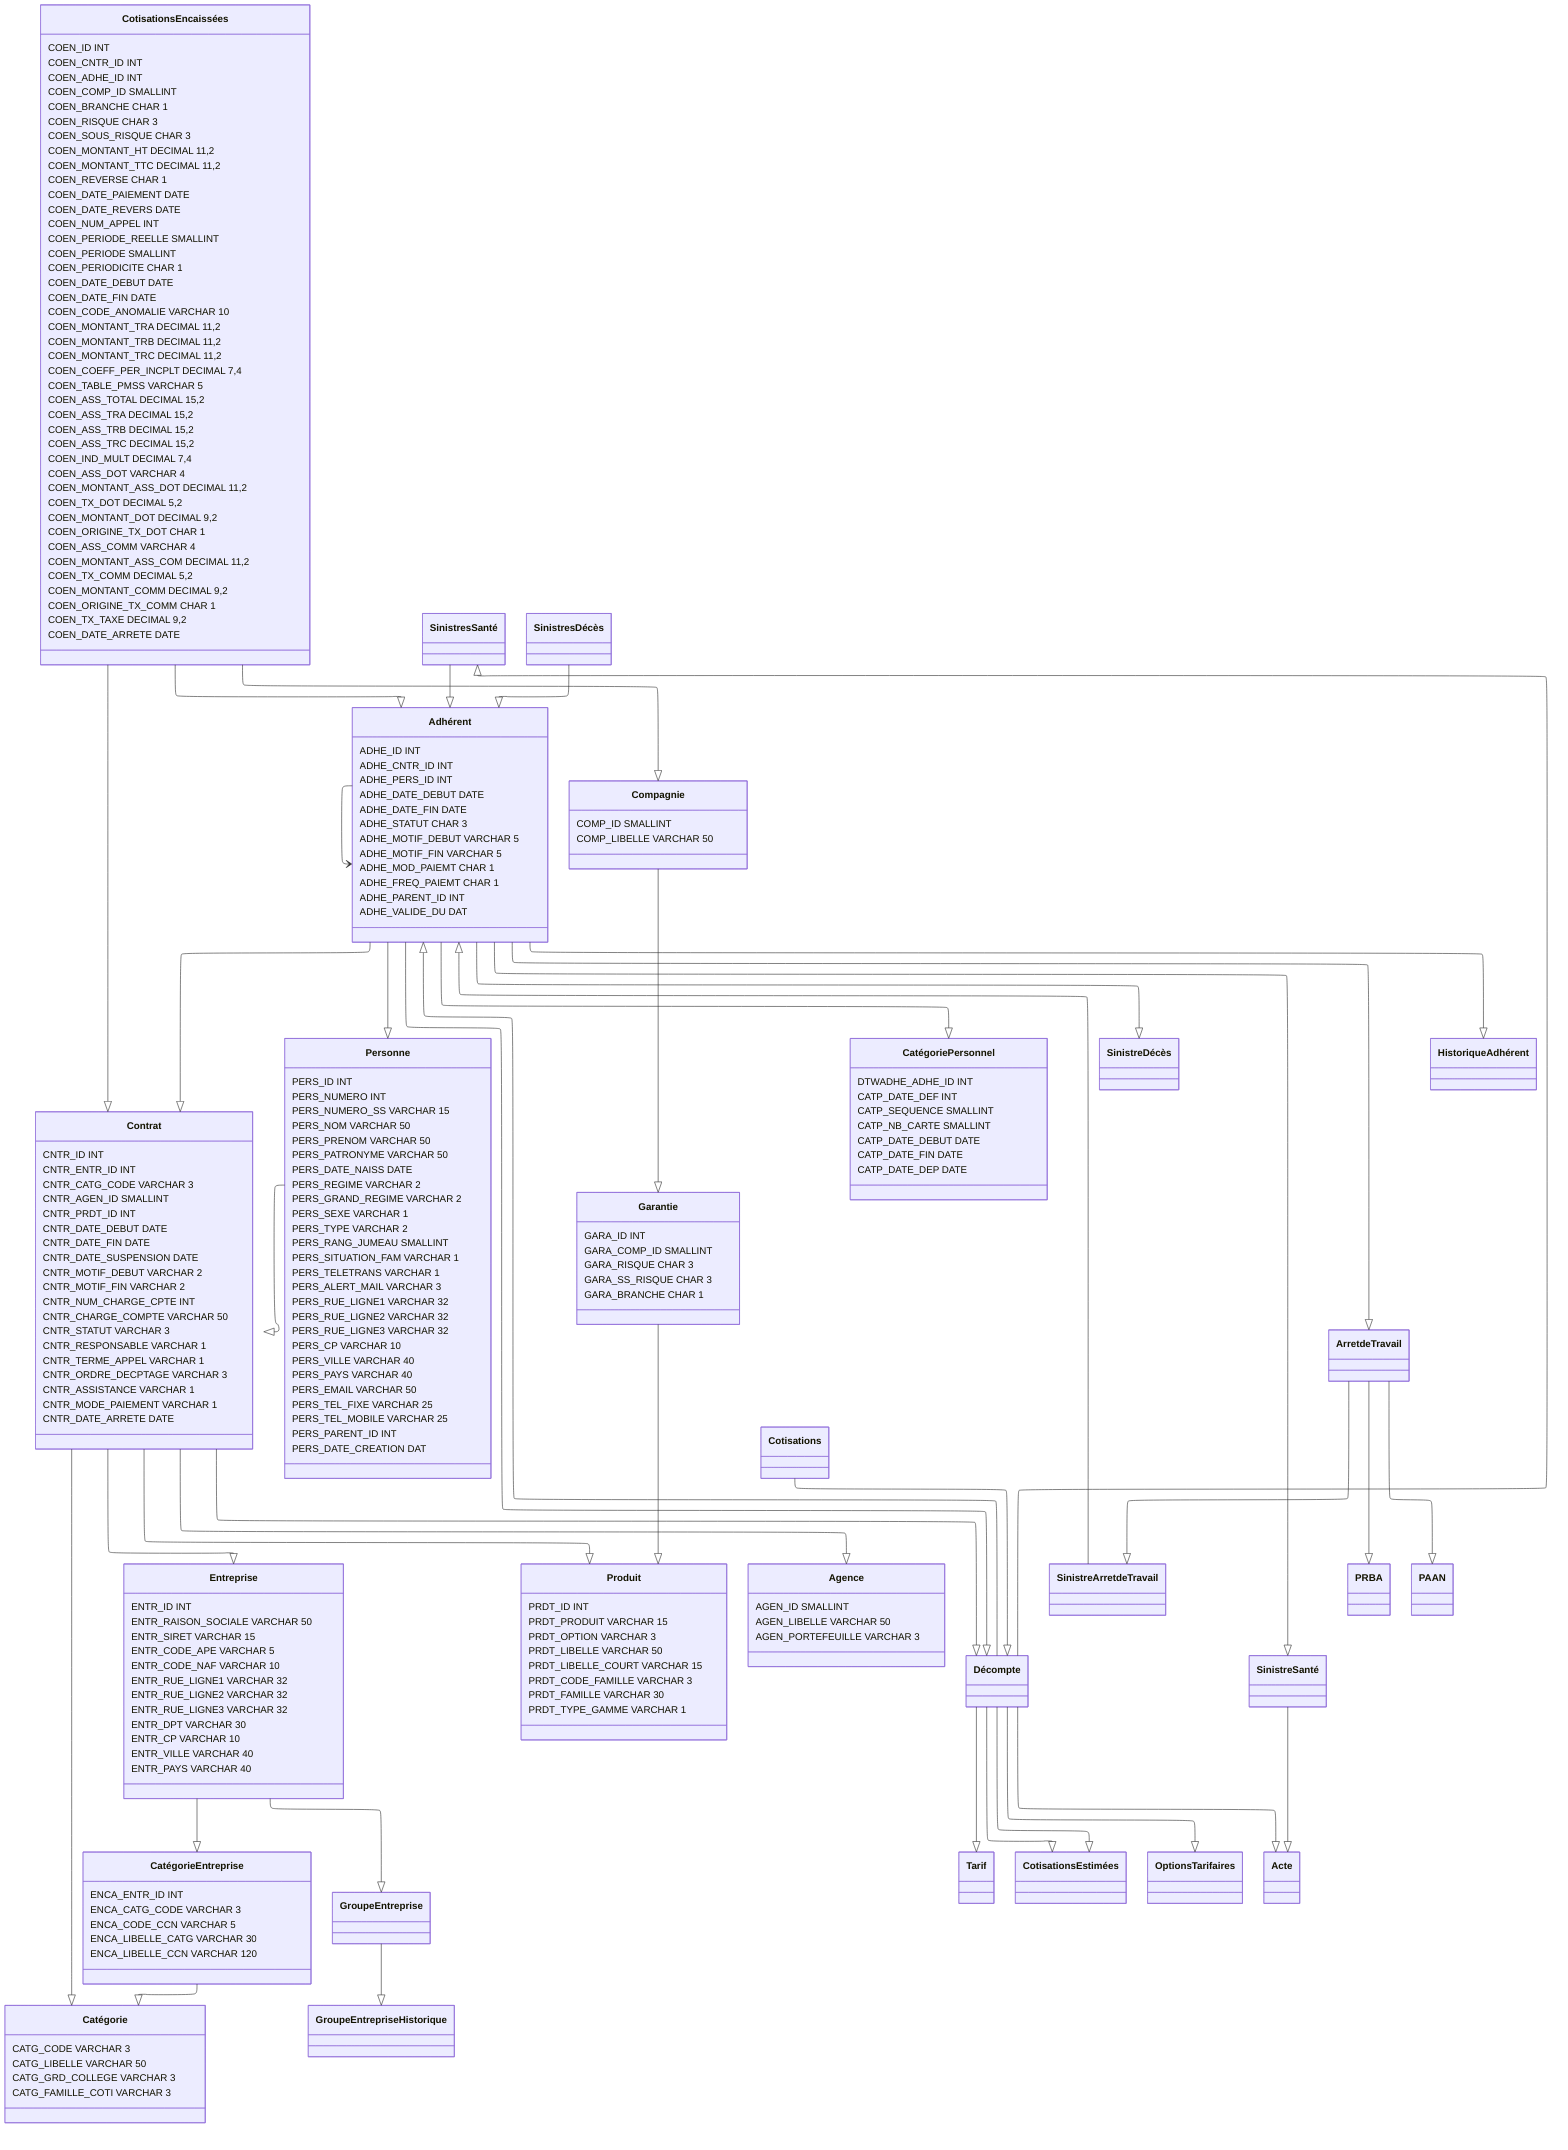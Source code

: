 ---
    config:
        layout: elk
---
classDiagram
    Contrat --|>  Entreprise
    Entreprise --|> Catégorie Entreprise
    Catégorie Entreprise --|> Catégorie
    Entreprise --|> Groupe Entreprise
    Groupe Entreprise --|> Groupe Entreprise Historique
    Contrat --|> Produit
    Contrat --|> Catégorie
    Contrat --|> Agence
    Cotisations Encaissées --|> Adhérent
    Cotisations Encaissées --|> Compagnie
    Cotisations Encaissées --|> Contrat
    Adhérent --> Adhérent
    Adhérent --|> Personne
    Personne --|> Personne
    Adhérent --|> Contrat
    Adhérent --|> Décompte
    Compagnie --|> Garantie
    Garantie --|> Produit
    Contrat --|> Décompte
    Décompte --|> Tarif
    Cotisations --|> Décompte
    Décompte --|> Cotisations Estimées
    Décompte --|> Options Tarifaires
    Décompte --|> Sinistres Santé
    Sinistres Santé --|> Adhérent
    Sinistres Décès --|> Adhérent
    Sinistre Arret de Travail --|> Adhérent
    Décompte --|> Acte
    Décompte --|> Adhérent
    Décompte --|> CotisationsEstimées
    Adhérent --|> CatégoriePersonnel
    Adhérent --|> SinistreDécès
    Adhérent --|> SinistreSanté
    SinistreSanté --|> Acte
    Adhérent --|> Arret de Travail 
    Arret de Travail --|> PRBA
    Arret de Travail --|> PAAN
    Arret de Travail --|> Sinistre Arret de Travail
    Adhérent --|> Historique Adhérent
    
    
    class  Entreprise{
        ENTR_ID INT
        ENTR_RAISON_SOCIALE VARCHAR 50 
        ENTR_SIRET VARCHAR 15 
        ENTR_CODE_APE VARCHAR 5 
        ENTR_CODE_NAF VARCHAR 10 
        ENTR_RUE_LIGNE1 VARCHAR 32 
        ENTR_RUE_LIGNE2 VARCHAR 32 
        ENTR_RUE_LIGNE3 VARCHAR 32 
        ENTR_DPT VARCHAR 30 
        ENTR_CP VARCHAR 10 
        ENTR_VILLE VARCHAR 40 
        ENTR_PAYS VARCHAR 40 
    }
    class  Catégorie Entreprise{
        ENCA_ENTR_ID INT
        ENCA_CATG_CODE VARCHAR 3 
        ENCA_CODE_CCN VARCHAR 5 
        ENCA_LIBELLE_CATG VARCHAR 30 
        ENCA_LIBELLE_CCN VARCHAR 120 
    }
    class Contrat {
        CNTR_ID INT
        CNTR_ENTR_ID INT
        CNTR_CATG_CODE VARCHAR 3 
        CNTR_AGEN_ID SMALLINT
        CNTR_PRDT_ID INT
        CNTR_DATE_DEBUT DATE
        CNTR_DATE_FIN DATE
        CNTR_DATE_SUSPENSION DATE
        CNTR_MOTIF_DEBUT VARCHAR 2 
        CNTR_MOTIF_FIN VARCHAR 2 
        CNTR_NUM_CHARGE_CPTE INT
        CNTR_CHARGE_COMPTE VARCHAR 50 
        CNTR_STATUT VARCHAR 3 
        CNTR_RESPONSABLE VARCHAR 1 
        CNTR_TERME_APPEL VARCHAR 1 
        CNTR_ORDRE_DECPTAGE VARCHAR 3 
        CNTR_ASSISTANCE VARCHAR 1 
        CNTR_MODE_PAIEMENT VARCHAR 1 
        CNTR_DATE_ARRETE DATE
    }
    class Cotisations Encaissées {
        COEN_ID INT
        COEN_CNTR_ID INT
        COEN_ADHE_ID INT
        COEN_COMP_ID SMALLINT
        COEN_BRANCHE CHAR 1 
        COEN_RISQUE CHAR 3 
        COEN_SOUS_RISQUE CHAR 3 
        COEN_MONTANT_HT DECIMAL 11,2 
        COEN_MONTANT_TTC DECIMAL 11,2 
        COEN_REVERSE CHAR 1 
        COEN_DATE_PAIEMENT DATE
        COEN_DATE_REVERS DATE
        COEN_NUM_APPEL INT
        COEN_PERIODE_REELLE SMALLINT
        COEN_PERIODE SMALLINT
        COEN_PERIODICITE CHAR 1 
        COEN_DATE_DEBUT DATE
        COEN_DATE_FIN DATE
        COEN_CODE_ANOMALIE VARCHAR 10 
        COEN_MONTANT_TRA DECIMAL 11,2 
        COEN_MONTANT_TRB DECIMAL 11,2 
        COEN_MONTANT_TRC DECIMAL 11,2 
        COEN_COEFF_PER_INCPLT DECIMAL 7,4 
        COEN_TABLE_PMSS VARCHAR 5 
        COEN_ASS_TOTAL DECIMAL 15,2 
        COEN_ASS_TRA DECIMAL 15,2 
        COEN_ASS_TRB DECIMAL 15,2 
        COEN_ASS_TRC DECIMAL 15,2 
        COEN_IND_MULT DECIMAL 7,4 
        COEN_ASS_DOT VARCHAR 4 
        COEN_MONTANT_ASS_DOT DECIMAL 11,2 
        COEN_TX_DOT DECIMAL 5,2 
        COEN_MONTANT_DOT DECIMAL 9,2 
        COEN_ORIGINE_TX_DOT CHAR 1 
        COEN_ASS_COMM VARCHAR 4 
        COEN_MONTANT_ASS_COM DECIMAL 11,2 
        COEN_TX_COMM DECIMAL 5,2 
        COEN_MONTANT_COMM DECIMAL 9,2 
        COEN_ORIGINE_TX_COMM CHAR 1 
        COEN_TX_TAXE DECIMAL 9,2 
        COEN_DATE_ARRETE DATE
    }
    class Adhérent{
        ADHE_ID INT
        ADHE_CNTR_ID INT
        ADHE_PERS_ID INT
        ADHE_DATE_DEBUT DATE
        ADHE_DATE_FIN DATE
        ADHE_STATUT CHAR 3 
        ADHE_MOTIF_DEBUT VARCHAR 5 
        ADHE_MOTIF_FIN VARCHAR 5 
        ADHE_MOD_PAIEMT CHAR 1 
        ADHE_FREQ_PAIEMT CHAR 1 
        ADHE_PARENT_ID INT
        ADHE_VALIDE_DU DAT
    }
    class Personne{
        PERS_ID INT
        PERS_NUMERO INT
        PERS_NUMERO_SS VARCHAR 15 
        PERS_NOM VARCHAR 50 
        PERS_PRENOM VARCHAR 50 
        PERS_PATRONYME VARCHAR 50 
        PERS_DATE_NAISS DATE
        PERS_REGIME VARCHAR 2 
        PERS_GRAND_REGIME VARCHAR 2 
        PERS_SEXE VARCHAR 1 
        PERS_TYPE VARCHAR 2 
        PERS_RANG_JUMEAU SMALLINT
        PERS_SITUATION_FAM VARCHAR 1 
        PERS_TELETRANS VARCHAR 1 
        PERS_ALERT_MAIL VARCHAR 3 
        PERS_RUE_LIGNE1 VARCHAR 32 
        PERS_RUE_LIGNE2 VARCHAR 32 
        PERS_RUE_LIGNE3 VARCHAR 32 
        PERS_CP VARCHAR 10 
        PERS_VILLE VARCHAR 40 
        PERS_PAYS VARCHAR 40 
        PERS_EMAIL VARCHAR 50 
        PERS_TEL_FIXE VARCHAR 25 
        PERS_TEL_MOBILE VARCHAR 25 
        PERS_PARENT_ID INT
        PERS_DATE_CREATION DAT
    }
    
    class Catégorie Personnel{
        DTWADHE_ADHE_ID INT
        CATP_DATE_DEF INT
        CATP_SEQUENCE SMALLINT
        CATP_NB_CARTE SMALLINT
        CATP_DATE_DEBUT DATE
        CATP_DATE_FIN DATE
        CATP_DATE_DEP DATE
    }
    class Agence{
        AGEN_ID SMALLINT
        AGEN_LIBELLE VARCHAR 50 
        AGEN_PORTEFEUILLE VARCHAR 3 
    }
    class Produit{
        PRDT_ID INT
        PRDT_PRODUIT VARCHAR 15 
        PRDT_OPTION VARCHAR 3 
        PRDT_LIBELLE VARCHAR 50 
        PRDT_LIBELLE_COURT VARCHAR 15 
        PRDT_CODE_FAMILLE VARCHAR 3 
        PRDT_FAMILLE VARCHAR 30 
        PRDT_TYPE_GAMME VARCHAR 1 
    }
    class Catégorie{
        CATG_CODE VARCHAR 3 
        CATG_LIBELLE VARCHAR 50 
        CATG_GRD_COLLEGE VARCHAR 3 
        CATG_FAMILLE_COTI VARCHAR 3 
    }
    class Compagnie{
        COMP_ID SMALLINT
        COMP_LIBELLE VARCHAR 50
    }
    class Garantie{
        GARA_ID INT
        GARA_COMP_ID SMALLINT
        GARA_RISQUE CHAR 3 
        GARA_SS_RISQUE CHAR 3 
        GARA_BRANCHE CHAR 1
    }